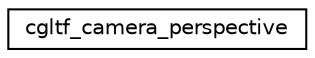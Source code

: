digraph "Graphical Class Hierarchy"
{
 // LATEX_PDF_SIZE
  edge [fontname="Helvetica",fontsize="10",labelfontname="Helvetica",labelfontsize="10"];
  node [fontname="Helvetica",fontsize="10",shape=record];
  rankdir="LR";
  Node0 [label="cgltf_camera_perspective",height=0.2,width=0.4,color="black", fillcolor="white", style="filled",URL="$structcgltf__camera__perspective.html",tooltip=" "];
}

